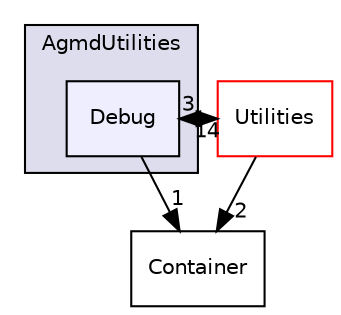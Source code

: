 digraph "src/AgmdUtilities/Debug" {
  compound=true
  node [ fontsize="10", fontname="Helvetica"];
  edge [ labelfontsize="10", labelfontname="Helvetica"];
  subgraph clusterdir_c11272a1c791afc0e19bc74f6f6797fb {
    graph [ bgcolor="#ddddee", pencolor="black", label="AgmdUtilities" fontname="Helvetica", fontsize="10", URL="dir_c11272a1c791afc0e19bc74f6f6797fb.html"]
  dir_173b24ae1ed0e08d4dc05632b0715db9 [shape=box, label="Debug", style="filled", fillcolor="#eeeeff", pencolor="black", URL="dir_173b24ae1ed0e08d4dc05632b0715db9.html"];
  }
  dir_0c79881849223b10faef0715b5abb189 [shape=box label="Utilities" fillcolor="white" style="filled" color="red" URL="dir_0c79881849223b10faef0715b5abb189.html"];
  dir_afce99140359cc9b08738a8e1e6f1f7c [shape=box label="Container" URL="dir_afce99140359cc9b08738a8e1e6f1f7c.html"];
  dir_0c79881849223b10faef0715b5abb189->dir_173b24ae1ed0e08d4dc05632b0715db9 [headlabel="14", labeldistance=1.5 headhref="dir_000035_000043.html"];
  dir_0c79881849223b10faef0715b5abb189->dir_afce99140359cc9b08738a8e1e6f1f7c [headlabel="2", labeldistance=1.5 headhref="dir_000035_000042.html"];
  dir_173b24ae1ed0e08d4dc05632b0715db9->dir_0c79881849223b10faef0715b5abb189 [headlabel="3", labeldistance=1.5 headhref="dir_000043_000035.html"];
  dir_173b24ae1ed0e08d4dc05632b0715db9->dir_afce99140359cc9b08738a8e1e6f1f7c [headlabel="1", labeldistance=1.5 headhref="dir_000043_000042.html"];
}
